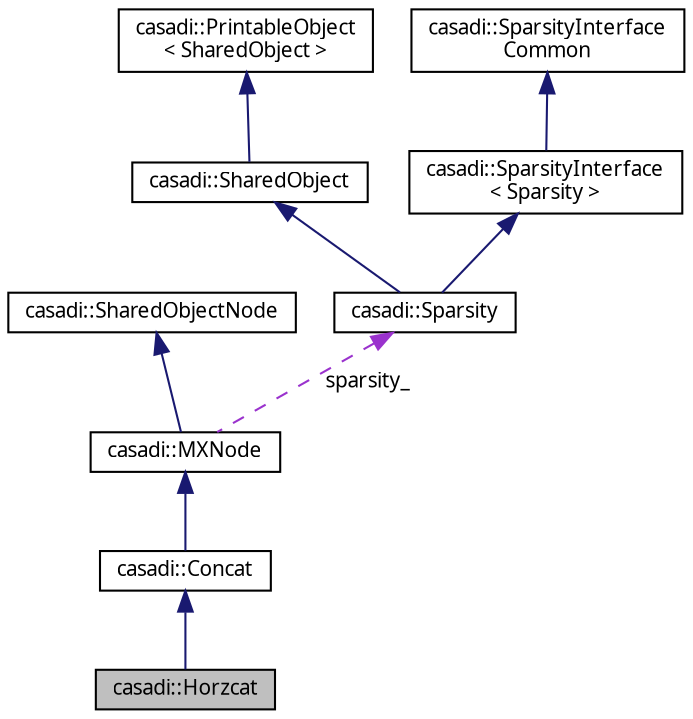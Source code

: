 digraph "casadi::Horzcat"
{
  edge [fontname="FreeSans.ttf",fontsize="10",labelfontname="FreeSans.ttf",labelfontsize="10"];
  node [fontname="FreeSans.ttf",fontsize="10",shape=record];
  Node1 [label="casadi::Horzcat",height=0.2,width=0.4,color="black", fillcolor="grey75", style="filled", fontcolor="black"];
  Node2 -> Node1 [dir="back",color="midnightblue",fontsize="10",style="solid",fontname="FreeSans.ttf"];
  Node2 [label="casadi::Concat",height=0.2,width=0.4,color="black", fillcolor="white", style="filled",URL="$d5/d65/classcasadi_1_1Concat.html",tooltip="Concatenation: Join multiple expressions stacking the nonzeros. "];
  Node3 -> Node2 [dir="back",color="midnightblue",fontsize="10",style="solid",fontname="FreeSans.ttf"];
  Node3 [label="casadi::MXNode",height=0.2,width=0.4,color="black", fillcolor="white", style="filled",URL="$d0/d19/classcasadi_1_1MXNode.html",tooltip="Node class for MX objects. "];
  Node4 -> Node3 [dir="back",color="midnightblue",fontsize="10",style="solid",fontname="FreeSans.ttf"];
  Node4 [label="casadi::SharedObjectNode",height=0.2,width=0.4,color="black", fillcolor="white", style="filled",URL="$d9/dd3/classcasadi_1_1SharedObjectNode.html"];
  Node5 -> Node3 [dir="back",color="darkorchid3",fontsize="10",style="dashed",label=" sparsity_" ,fontname="FreeSans.ttf"];
  Node5 [label="casadi::Sparsity",height=0.2,width=0.4,color="black", fillcolor="white", style="filled",URL="$d5/da8/classcasadi_1_1Sparsity.html",tooltip="General sparsity class. "];
  Node6 -> Node5 [dir="back",color="midnightblue",fontsize="10",style="solid",fontname="FreeSans.ttf"];
  Node6 [label="casadi::SharedObject",height=0.2,width=0.4,color="black", fillcolor="white", style="filled",URL="$d5/d4a/classcasadi_1_1SharedObject.html",tooltip="SharedObject implements a reference counting framework similar for efficient and easily-maintained me..."];
  Node7 -> Node6 [dir="back",color="midnightblue",fontsize="10",style="solid",fontname="FreeSans.ttf"];
  Node7 [label="casadi::PrintableObject\l\< SharedObject \>",height=0.2,width=0.4,color="black", fillcolor="white", style="filled",URL="$d5/d18/classcasadi_1_1PrintableObject.html"];
  Node8 -> Node5 [dir="back",color="midnightblue",fontsize="10",style="solid",fontname="FreeSans.ttf"];
  Node8 [label="casadi::SparsityInterface\l\< Sparsity \>",height=0.2,width=0.4,color="black", fillcolor="white", style="filled",URL="$dd/d6b/classcasadi_1_1SparsityInterface.html"];
  Node9 -> Node8 [dir="back",color="midnightblue",fontsize="10",style="solid",fontname="FreeSans.ttf"];
  Node9 [label="casadi::SparsityInterface\lCommon",height=0.2,width=0.4,color="black", fillcolor="white", style="filled",URL="$d2/d9a/structcasadi_1_1SparsityInterfaceCommon.html",tooltip="Empty Base This class is extended in SWIG. "];
}
